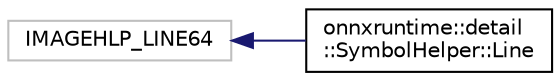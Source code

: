 digraph "Graphical Class Hierarchy"
{
  edge [fontname="Helvetica",fontsize="10",labelfontname="Helvetica",labelfontsize="10"];
  node [fontname="Helvetica",fontsize="10",shape=record];
  rankdir="LR";
  Node409 [label="IMAGEHLP_LINE64",height=0.2,width=0.4,color="grey75", fillcolor="white", style="filled"];
  Node409 -> Node0 [dir="back",color="midnightblue",fontsize="10",style="solid",fontname="Helvetica"];
  Node0 [label="onnxruntime::detail\l::SymbolHelper::Line",height=0.2,width=0.4,color="black", fillcolor="white", style="filled",URL="$structonnxruntime_1_1detail_1_1SymbolHelper_1_1Line.html"];
}
